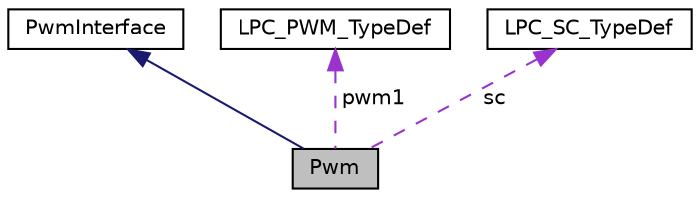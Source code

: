 digraph "Pwm"
{
  edge [fontname="Helvetica",fontsize="10",labelfontname="Helvetica",labelfontsize="10"];
  node [fontname="Helvetica",fontsize="10",shape=record];
  Node1 [label="Pwm",height=0.2,width=0.4,color="black", fillcolor="grey75", style="filled" fontcolor="black"];
  Node2 -> Node1 [dir="back",color="midnightblue",fontsize="10",style="solid",fontname="Helvetica"];
  Node2 [label="PwmInterface",height=0.2,width=0.4,color="black", fillcolor="white", style="filled",URL="$d6/d2b/classPwmInterface.html"];
  Node3 -> Node1 [dir="back",color="darkorchid3",fontsize="10",style="dashed",label=" pwm1" ,fontname="Helvetica"];
  Node3 [label="LPC_PWM_TypeDef",height=0.2,width=0.4,color="black", fillcolor="white", style="filled",URL="$dc/dbf/structLPC__PWM__TypeDef.html"];
  Node4 -> Node1 [dir="back",color="darkorchid3",fontsize="10",style="dashed",label=" sc" ,fontname="Helvetica"];
  Node4 [label="LPC_SC_TypeDef",height=0.2,width=0.4,color="black", fillcolor="white", style="filled",URL="$df/d8b/structLPC__SC__TypeDef.html"];
}
